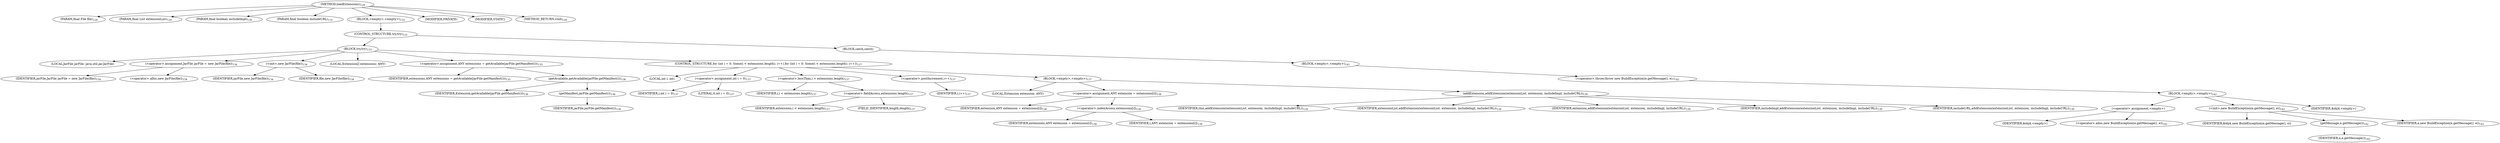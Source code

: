digraph "loadExtensions" {  
"220" [label = <(METHOD,loadExtensions)<SUB>128</SUB>> ]
"221" [label = <(PARAM,final File file)<SUB>128</SUB>> ]
"222" [label = <(PARAM,final List extensionList)<SUB>129</SUB>> ]
"223" [label = <(PARAM,final boolean includeImpl)<SUB>130</SUB>> ]
"224" [label = <(PARAM,final boolean includeURL)<SUB>131</SUB>> ]
"225" [label = <(BLOCK,&lt;empty&gt;,&lt;empty&gt;)<SUB>132</SUB>> ]
"226" [label = <(CONTROL_STRUCTURE,try,try)<SUB>133</SUB>> ]
"227" [label = <(BLOCK,try,try)<SUB>133</SUB>> ]
"10" [label = <(LOCAL,JarFile jarFile: java.util.jar.JarFile)> ]
"228" [label = <(&lt;operator&gt;.assignment,JarFile jarFile = new JarFile(file))<SUB>134</SUB>> ]
"229" [label = <(IDENTIFIER,jarFile,JarFile jarFile = new JarFile(file))<SUB>134</SUB>> ]
"230" [label = <(&lt;operator&gt;.alloc,new JarFile(file))<SUB>134</SUB>> ]
"231" [label = <(&lt;init&gt;,new JarFile(file))<SUB>134</SUB>> ]
"9" [label = <(IDENTIFIER,jarFile,new JarFile(file))<SUB>134</SUB>> ]
"232" [label = <(IDENTIFIER,file,new JarFile(file))<SUB>134</SUB>> ]
"233" [label = <(LOCAL,Extension[] extensions: ANY)> ]
"234" [label = <(&lt;operator&gt;.assignment,ANY extensions = getAvailable(jarFile.getManifest()))<SUB>135</SUB>> ]
"235" [label = <(IDENTIFIER,extensions,ANY extensions = getAvailable(jarFile.getManifest()))<SUB>135</SUB>> ]
"236" [label = <(getAvailable,getAvailable(jarFile.getManifest()))<SUB>136</SUB>> ]
"237" [label = <(IDENTIFIER,Extension,getAvailable(jarFile.getManifest()))<SUB>136</SUB>> ]
"238" [label = <(getManifest,jarFile.getManifest())<SUB>136</SUB>> ]
"239" [label = <(IDENTIFIER,jarFile,jarFile.getManifest())<SUB>136</SUB>> ]
"240" [label = <(CONTROL_STRUCTURE,for (int i = 0; Some(i &lt; extensions.length); i++),for (int i = 0; Some(i &lt; extensions.length); i++))<SUB>137</SUB>> ]
"241" [label = <(LOCAL,int i: int)> ]
"242" [label = <(&lt;operator&gt;.assignment,int i = 0)<SUB>137</SUB>> ]
"243" [label = <(IDENTIFIER,i,int i = 0)<SUB>137</SUB>> ]
"244" [label = <(LITERAL,0,int i = 0)<SUB>137</SUB>> ]
"245" [label = <(&lt;operator&gt;.lessThan,i &lt; extensions.length)<SUB>137</SUB>> ]
"246" [label = <(IDENTIFIER,i,i &lt; extensions.length)<SUB>137</SUB>> ]
"247" [label = <(&lt;operator&gt;.fieldAccess,extensions.length)<SUB>137</SUB>> ]
"248" [label = <(IDENTIFIER,extensions,i &lt; extensions.length)<SUB>137</SUB>> ]
"249" [label = <(FIELD_IDENTIFIER,length,length)<SUB>137</SUB>> ]
"250" [label = <(&lt;operator&gt;.postIncrement,i++)<SUB>137</SUB>> ]
"251" [label = <(IDENTIFIER,i,i++)<SUB>137</SUB>> ]
"252" [label = <(BLOCK,&lt;empty&gt;,&lt;empty&gt;)<SUB>137</SUB>> ]
"253" [label = <(LOCAL,Extension extension: ANY)> ]
"254" [label = <(&lt;operator&gt;.assignment,ANY extension = extensions[i])<SUB>138</SUB>> ]
"255" [label = <(IDENTIFIER,extension,ANY extension = extensions[i])<SUB>138</SUB>> ]
"256" [label = <(&lt;operator&gt;.indexAccess,extensions[i])<SUB>138</SUB>> ]
"257" [label = <(IDENTIFIER,extensions,ANY extension = extensions[i])<SUB>138</SUB>> ]
"258" [label = <(IDENTIFIER,i,ANY extension = extensions[i])<SUB>138</SUB>> ]
"259" [label = <(addExtension,addExtension(extensionList, extension, includeImpl, includeURL))<SUB>139</SUB>> ]
"260" [label = <(IDENTIFIER,this,addExtension(extensionList, extension, includeImpl, includeURL))<SUB>139</SUB>> ]
"261" [label = <(IDENTIFIER,extensionList,addExtension(extensionList, extension, includeImpl, includeURL))<SUB>139</SUB>> ]
"262" [label = <(IDENTIFIER,extension,addExtension(extensionList, extension, includeImpl, includeURL))<SUB>139</SUB>> ]
"263" [label = <(IDENTIFIER,includeImpl,addExtension(extensionList, extension, includeImpl, includeURL))<SUB>139</SUB>> ]
"264" [label = <(IDENTIFIER,includeURL,addExtension(extensionList, extension, includeImpl, includeURL))<SUB>139</SUB>> ]
"265" [label = <(BLOCK,catch,catch)> ]
"266" [label = <(BLOCK,&lt;empty&gt;,&lt;empty&gt;)<SUB>141</SUB>> ]
"267" [label = <(&lt;operator&gt;.throw,throw new BuildException(e.getMessage(), e);)<SUB>142</SUB>> ]
"268" [label = <(BLOCK,&lt;empty&gt;,&lt;empty&gt;)<SUB>142</SUB>> ]
"269" [label = <(&lt;operator&gt;.assignment,&lt;empty&gt;)> ]
"270" [label = <(IDENTIFIER,$obj4,&lt;empty&gt;)> ]
"271" [label = <(&lt;operator&gt;.alloc,new BuildException(e.getMessage(), e))<SUB>142</SUB>> ]
"272" [label = <(&lt;init&gt;,new BuildException(e.getMessage(), e))<SUB>142</SUB>> ]
"273" [label = <(IDENTIFIER,$obj4,new BuildException(e.getMessage(), e))> ]
"274" [label = <(getMessage,e.getMessage())<SUB>142</SUB>> ]
"275" [label = <(IDENTIFIER,e,e.getMessage())<SUB>142</SUB>> ]
"276" [label = <(IDENTIFIER,e,new BuildException(e.getMessage(), e))<SUB>142</SUB>> ]
"277" [label = <(IDENTIFIER,$obj4,&lt;empty&gt;)> ]
"278" [label = <(MODIFIER,PRIVATE)> ]
"279" [label = <(MODIFIER,STATIC)> ]
"280" [label = <(METHOD_RETURN,void)<SUB>128</SUB>> ]
  "220" -> "221" 
  "220" -> "222" 
  "220" -> "223" 
  "220" -> "224" 
  "220" -> "225" 
  "220" -> "278" 
  "220" -> "279" 
  "220" -> "280" 
  "225" -> "226" 
  "226" -> "227" 
  "226" -> "265" 
  "227" -> "10" 
  "227" -> "228" 
  "227" -> "231" 
  "227" -> "233" 
  "227" -> "234" 
  "227" -> "240" 
  "228" -> "229" 
  "228" -> "230" 
  "231" -> "9" 
  "231" -> "232" 
  "234" -> "235" 
  "234" -> "236" 
  "236" -> "237" 
  "236" -> "238" 
  "238" -> "239" 
  "240" -> "241" 
  "240" -> "242" 
  "240" -> "245" 
  "240" -> "250" 
  "240" -> "252" 
  "242" -> "243" 
  "242" -> "244" 
  "245" -> "246" 
  "245" -> "247" 
  "247" -> "248" 
  "247" -> "249" 
  "250" -> "251" 
  "252" -> "253" 
  "252" -> "254" 
  "252" -> "259" 
  "254" -> "255" 
  "254" -> "256" 
  "256" -> "257" 
  "256" -> "258" 
  "259" -> "260" 
  "259" -> "261" 
  "259" -> "262" 
  "259" -> "263" 
  "259" -> "264" 
  "265" -> "266" 
  "266" -> "267" 
  "267" -> "268" 
  "268" -> "269" 
  "268" -> "272" 
  "268" -> "277" 
  "269" -> "270" 
  "269" -> "271" 
  "272" -> "273" 
  "272" -> "274" 
  "272" -> "276" 
  "274" -> "275" 
}
